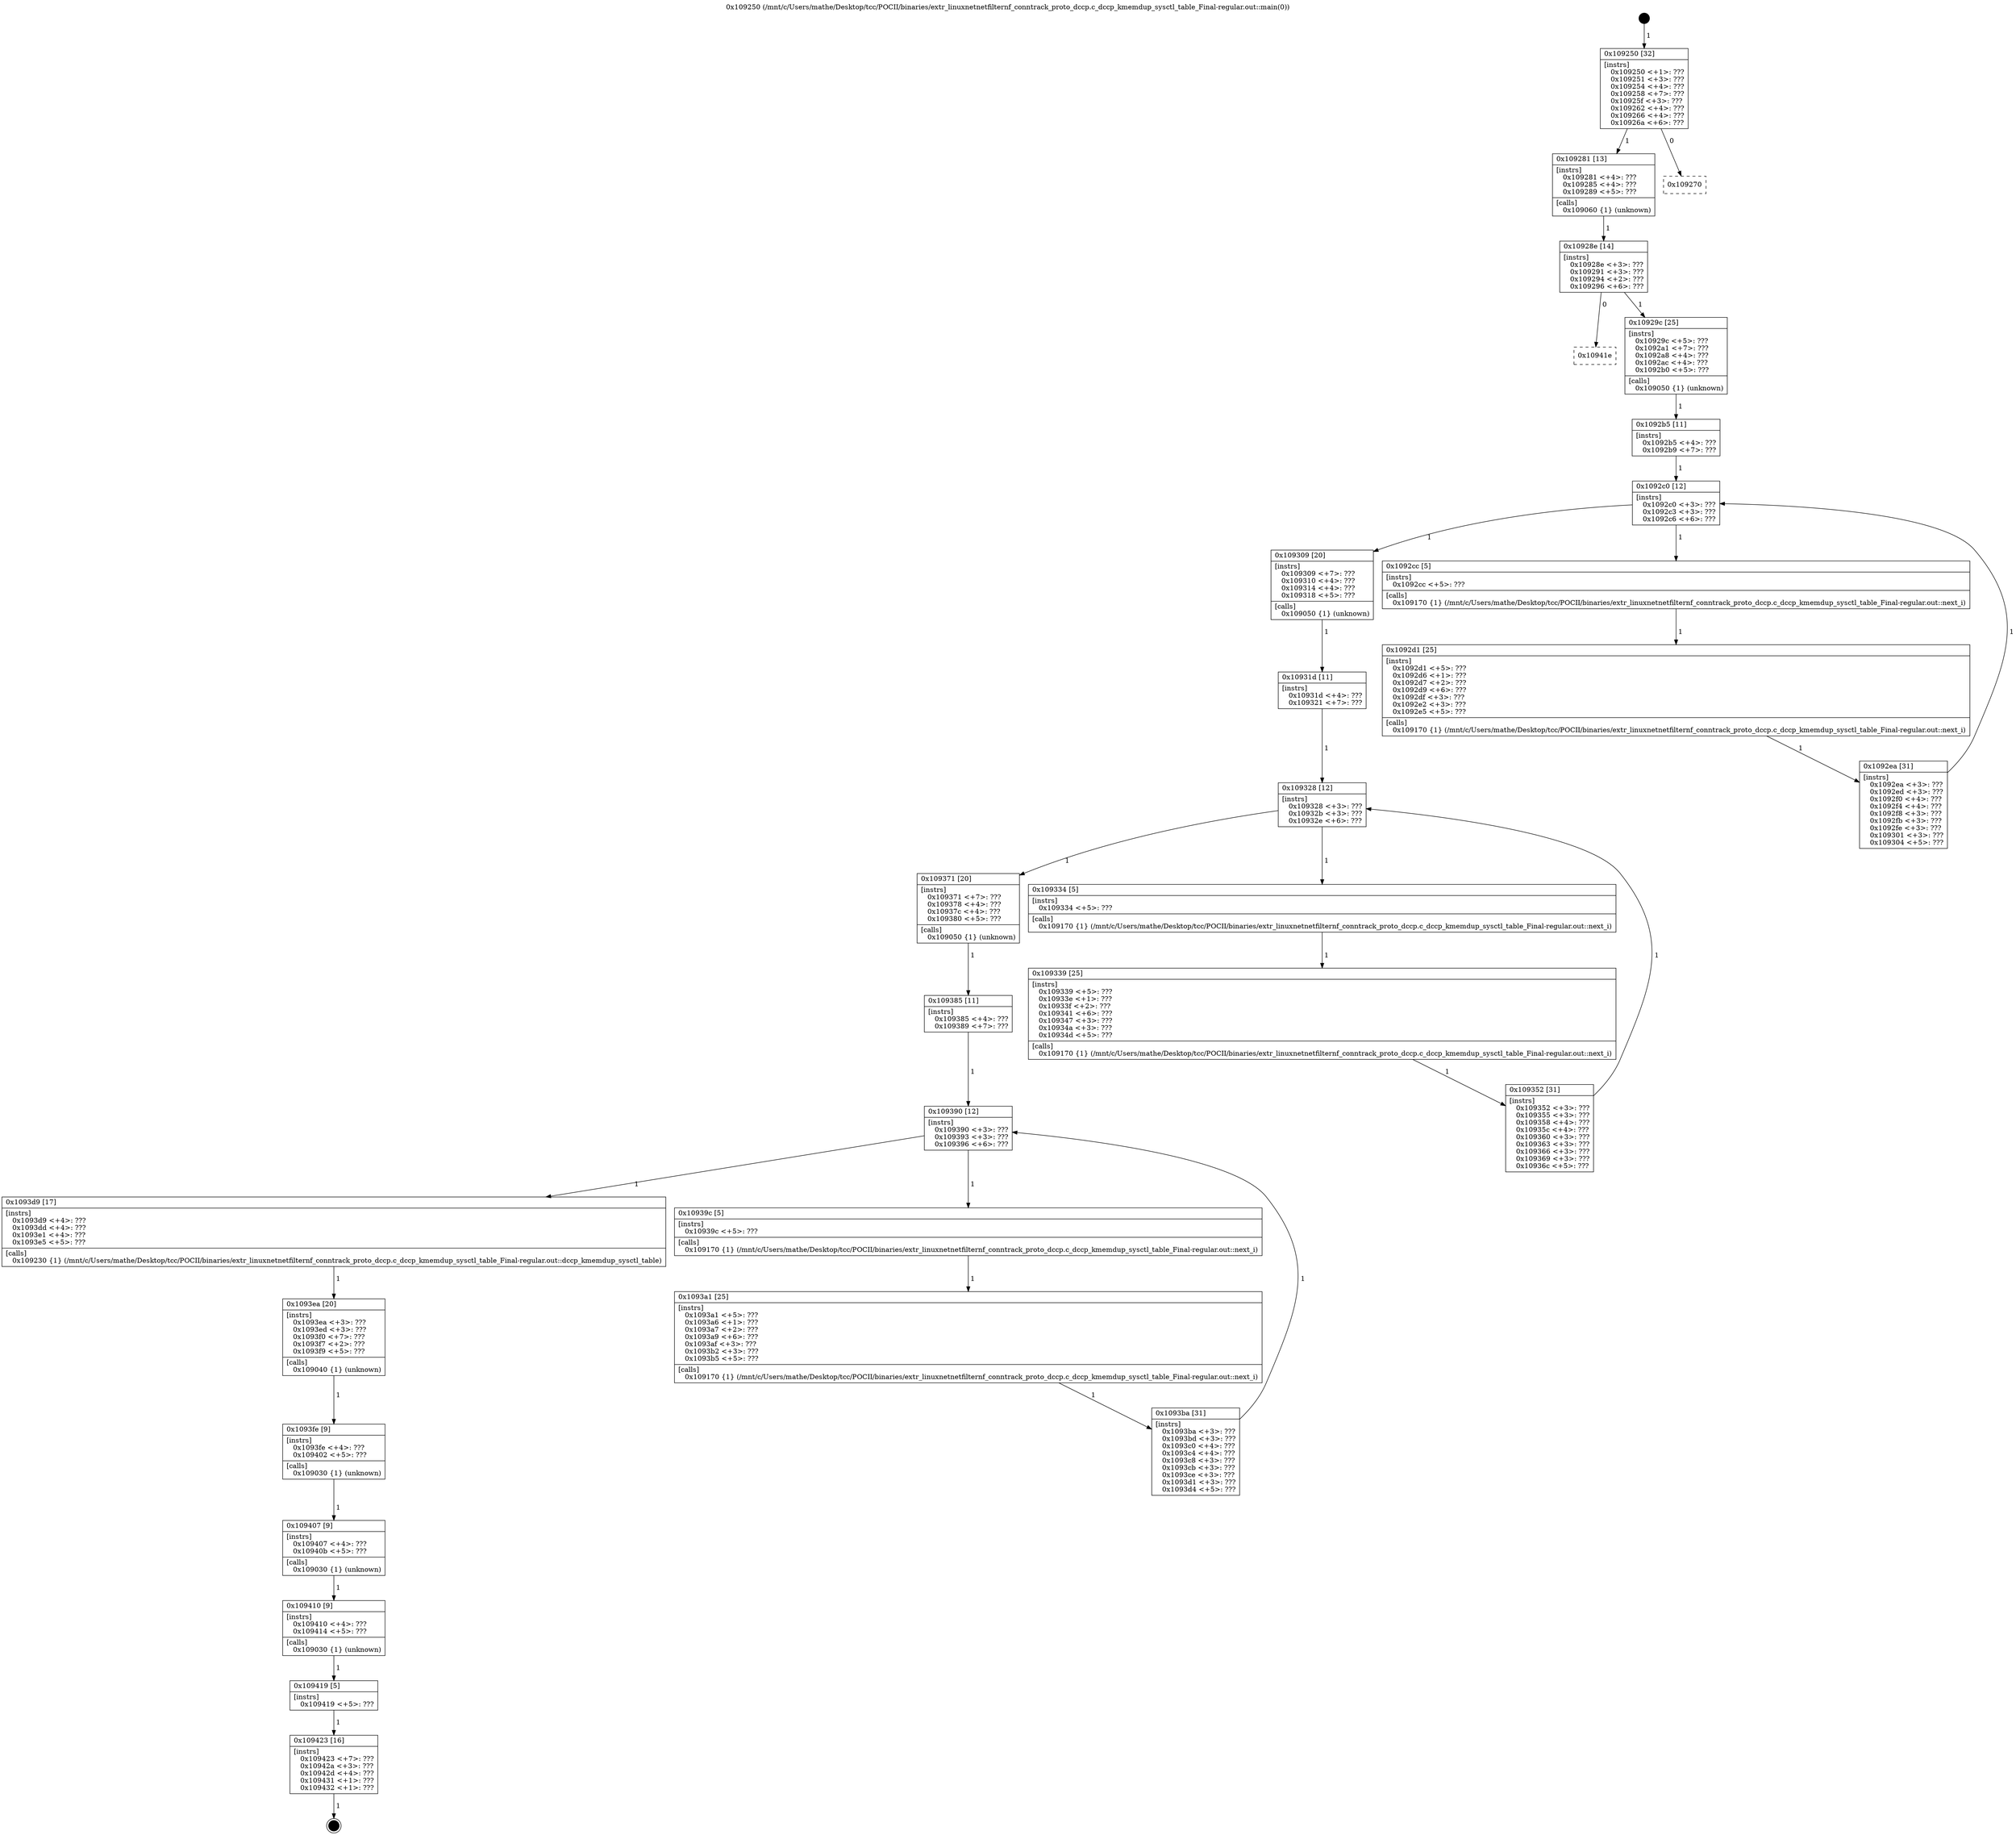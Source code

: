 digraph "0x109250" {
  label = "0x109250 (/mnt/c/Users/mathe/Desktop/tcc/POCII/binaries/extr_linuxnetnetfilternf_conntrack_proto_dccp.c_dccp_kmemdup_sysctl_table_Final-regular.out::main(0))"
  labelloc = "t"
  node[shape=record]

  Entry [label="",width=0.3,height=0.3,shape=circle,fillcolor=black,style=filled]
  "0x109250" [label="{
     0x109250 [32]\l
     | [instrs]\l
     &nbsp;&nbsp;0x109250 \<+1\>: ???\l
     &nbsp;&nbsp;0x109251 \<+3\>: ???\l
     &nbsp;&nbsp;0x109254 \<+4\>: ???\l
     &nbsp;&nbsp;0x109258 \<+7\>: ???\l
     &nbsp;&nbsp;0x10925f \<+3\>: ???\l
     &nbsp;&nbsp;0x109262 \<+4\>: ???\l
     &nbsp;&nbsp;0x109266 \<+4\>: ???\l
     &nbsp;&nbsp;0x10926a \<+6\>: ???\l
  }"]
  "0x109281" [label="{
     0x109281 [13]\l
     | [instrs]\l
     &nbsp;&nbsp;0x109281 \<+4\>: ???\l
     &nbsp;&nbsp;0x109285 \<+4\>: ???\l
     &nbsp;&nbsp;0x109289 \<+5\>: ???\l
     | [calls]\l
     &nbsp;&nbsp;0x109060 \{1\} (unknown)\l
  }"]
  "0x109270" [label="{
     0x109270\l
  }", style=dashed]
  "0x10928e" [label="{
     0x10928e [14]\l
     | [instrs]\l
     &nbsp;&nbsp;0x10928e \<+3\>: ???\l
     &nbsp;&nbsp;0x109291 \<+3\>: ???\l
     &nbsp;&nbsp;0x109294 \<+2\>: ???\l
     &nbsp;&nbsp;0x109296 \<+6\>: ???\l
  }"]
  "0x10941e" [label="{
     0x10941e\l
  }", style=dashed]
  "0x10929c" [label="{
     0x10929c [25]\l
     | [instrs]\l
     &nbsp;&nbsp;0x10929c \<+5\>: ???\l
     &nbsp;&nbsp;0x1092a1 \<+7\>: ???\l
     &nbsp;&nbsp;0x1092a8 \<+4\>: ???\l
     &nbsp;&nbsp;0x1092ac \<+4\>: ???\l
     &nbsp;&nbsp;0x1092b0 \<+5\>: ???\l
     | [calls]\l
     &nbsp;&nbsp;0x109050 \{1\} (unknown)\l
  }"]
  Exit [label="",width=0.3,height=0.3,shape=circle,fillcolor=black,style=filled,peripheries=2]
  "0x1092c0" [label="{
     0x1092c0 [12]\l
     | [instrs]\l
     &nbsp;&nbsp;0x1092c0 \<+3\>: ???\l
     &nbsp;&nbsp;0x1092c3 \<+3\>: ???\l
     &nbsp;&nbsp;0x1092c6 \<+6\>: ???\l
  }"]
  "0x109309" [label="{
     0x109309 [20]\l
     | [instrs]\l
     &nbsp;&nbsp;0x109309 \<+7\>: ???\l
     &nbsp;&nbsp;0x109310 \<+4\>: ???\l
     &nbsp;&nbsp;0x109314 \<+4\>: ???\l
     &nbsp;&nbsp;0x109318 \<+5\>: ???\l
     | [calls]\l
     &nbsp;&nbsp;0x109050 \{1\} (unknown)\l
  }"]
  "0x1092cc" [label="{
     0x1092cc [5]\l
     | [instrs]\l
     &nbsp;&nbsp;0x1092cc \<+5\>: ???\l
     | [calls]\l
     &nbsp;&nbsp;0x109170 \{1\} (/mnt/c/Users/mathe/Desktop/tcc/POCII/binaries/extr_linuxnetnetfilternf_conntrack_proto_dccp.c_dccp_kmemdup_sysctl_table_Final-regular.out::next_i)\l
  }"]
  "0x1092d1" [label="{
     0x1092d1 [25]\l
     | [instrs]\l
     &nbsp;&nbsp;0x1092d1 \<+5\>: ???\l
     &nbsp;&nbsp;0x1092d6 \<+1\>: ???\l
     &nbsp;&nbsp;0x1092d7 \<+2\>: ???\l
     &nbsp;&nbsp;0x1092d9 \<+6\>: ???\l
     &nbsp;&nbsp;0x1092df \<+3\>: ???\l
     &nbsp;&nbsp;0x1092e2 \<+3\>: ???\l
     &nbsp;&nbsp;0x1092e5 \<+5\>: ???\l
     | [calls]\l
     &nbsp;&nbsp;0x109170 \{1\} (/mnt/c/Users/mathe/Desktop/tcc/POCII/binaries/extr_linuxnetnetfilternf_conntrack_proto_dccp.c_dccp_kmemdup_sysctl_table_Final-regular.out::next_i)\l
  }"]
  "0x1092ea" [label="{
     0x1092ea [31]\l
     | [instrs]\l
     &nbsp;&nbsp;0x1092ea \<+3\>: ???\l
     &nbsp;&nbsp;0x1092ed \<+3\>: ???\l
     &nbsp;&nbsp;0x1092f0 \<+4\>: ???\l
     &nbsp;&nbsp;0x1092f4 \<+4\>: ???\l
     &nbsp;&nbsp;0x1092f8 \<+3\>: ???\l
     &nbsp;&nbsp;0x1092fb \<+3\>: ???\l
     &nbsp;&nbsp;0x1092fe \<+3\>: ???\l
     &nbsp;&nbsp;0x109301 \<+3\>: ???\l
     &nbsp;&nbsp;0x109304 \<+5\>: ???\l
  }"]
  "0x1092b5" [label="{
     0x1092b5 [11]\l
     | [instrs]\l
     &nbsp;&nbsp;0x1092b5 \<+4\>: ???\l
     &nbsp;&nbsp;0x1092b9 \<+7\>: ???\l
  }"]
  "0x109328" [label="{
     0x109328 [12]\l
     | [instrs]\l
     &nbsp;&nbsp;0x109328 \<+3\>: ???\l
     &nbsp;&nbsp;0x10932b \<+3\>: ???\l
     &nbsp;&nbsp;0x10932e \<+6\>: ???\l
  }"]
  "0x109371" [label="{
     0x109371 [20]\l
     | [instrs]\l
     &nbsp;&nbsp;0x109371 \<+7\>: ???\l
     &nbsp;&nbsp;0x109378 \<+4\>: ???\l
     &nbsp;&nbsp;0x10937c \<+4\>: ???\l
     &nbsp;&nbsp;0x109380 \<+5\>: ???\l
     | [calls]\l
     &nbsp;&nbsp;0x109050 \{1\} (unknown)\l
  }"]
  "0x109334" [label="{
     0x109334 [5]\l
     | [instrs]\l
     &nbsp;&nbsp;0x109334 \<+5\>: ???\l
     | [calls]\l
     &nbsp;&nbsp;0x109170 \{1\} (/mnt/c/Users/mathe/Desktop/tcc/POCII/binaries/extr_linuxnetnetfilternf_conntrack_proto_dccp.c_dccp_kmemdup_sysctl_table_Final-regular.out::next_i)\l
  }"]
  "0x109339" [label="{
     0x109339 [25]\l
     | [instrs]\l
     &nbsp;&nbsp;0x109339 \<+5\>: ???\l
     &nbsp;&nbsp;0x10933e \<+1\>: ???\l
     &nbsp;&nbsp;0x10933f \<+2\>: ???\l
     &nbsp;&nbsp;0x109341 \<+6\>: ???\l
     &nbsp;&nbsp;0x109347 \<+3\>: ???\l
     &nbsp;&nbsp;0x10934a \<+3\>: ???\l
     &nbsp;&nbsp;0x10934d \<+5\>: ???\l
     | [calls]\l
     &nbsp;&nbsp;0x109170 \{1\} (/mnt/c/Users/mathe/Desktop/tcc/POCII/binaries/extr_linuxnetnetfilternf_conntrack_proto_dccp.c_dccp_kmemdup_sysctl_table_Final-regular.out::next_i)\l
  }"]
  "0x109352" [label="{
     0x109352 [31]\l
     | [instrs]\l
     &nbsp;&nbsp;0x109352 \<+3\>: ???\l
     &nbsp;&nbsp;0x109355 \<+3\>: ???\l
     &nbsp;&nbsp;0x109358 \<+4\>: ???\l
     &nbsp;&nbsp;0x10935c \<+4\>: ???\l
     &nbsp;&nbsp;0x109360 \<+3\>: ???\l
     &nbsp;&nbsp;0x109363 \<+3\>: ???\l
     &nbsp;&nbsp;0x109366 \<+3\>: ???\l
     &nbsp;&nbsp;0x109369 \<+3\>: ???\l
     &nbsp;&nbsp;0x10936c \<+5\>: ???\l
  }"]
  "0x10931d" [label="{
     0x10931d [11]\l
     | [instrs]\l
     &nbsp;&nbsp;0x10931d \<+4\>: ???\l
     &nbsp;&nbsp;0x109321 \<+7\>: ???\l
  }"]
  "0x109390" [label="{
     0x109390 [12]\l
     | [instrs]\l
     &nbsp;&nbsp;0x109390 \<+3\>: ???\l
     &nbsp;&nbsp;0x109393 \<+3\>: ???\l
     &nbsp;&nbsp;0x109396 \<+6\>: ???\l
  }"]
  "0x1093d9" [label="{
     0x1093d9 [17]\l
     | [instrs]\l
     &nbsp;&nbsp;0x1093d9 \<+4\>: ???\l
     &nbsp;&nbsp;0x1093dd \<+4\>: ???\l
     &nbsp;&nbsp;0x1093e1 \<+4\>: ???\l
     &nbsp;&nbsp;0x1093e5 \<+5\>: ???\l
     | [calls]\l
     &nbsp;&nbsp;0x109230 \{1\} (/mnt/c/Users/mathe/Desktop/tcc/POCII/binaries/extr_linuxnetnetfilternf_conntrack_proto_dccp.c_dccp_kmemdup_sysctl_table_Final-regular.out::dccp_kmemdup_sysctl_table)\l
  }"]
  "0x10939c" [label="{
     0x10939c [5]\l
     | [instrs]\l
     &nbsp;&nbsp;0x10939c \<+5\>: ???\l
     | [calls]\l
     &nbsp;&nbsp;0x109170 \{1\} (/mnt/c/Users/mathe/Desktop/tcc/POCII/binaries/extr_linuxnetnetfilternf_conntrack_proto_dccp.c_dccp_kmemdup_sysctl_table_Final-regular.out::next_i)\l
  }"]
  "0x1093a1" [label="{
     0x1093a1 [25]\l
     | [instrs]\l
     &nbsp;&nbsp;0x1093a1 \<+5\>: ???\l
     &nbsp;&nbsp;0x1093a6 \<+1\>: ???\l
     &nbsp;&nbsp;0x1093a7 \<+2\>: ???\l
     &nbsp;&nbsp;0x1093a9 \<+6\>: ???\l
     &nbsp;&nbsp;0x1093af \<+3\>: ???\l
     &nbsp;&nbsp;0x1093b2 \<+3\>: ???\l
     &nbsp;&nbsp;0x1093b5 \<+5\>: ???\l
     | [calls]\l
     &nbsp;&nbsp;0x109170 \{1\} (/mnt/c/Users/mathe/Desktop/tcc/POCII/binaries/extr_linuxnetnetfilternf_conntrack_proto_dccp.c_dccp_kmemdup_sysctl_table_Final-regular.out::next_i)\l
  }"]
  "0x1093ba" [label="{
     0x1093ba [31]\l
     | [instrs]\l
     &nbsp;&nbsp;0x1093ba \<+3\>: ???\l
     &nbsp;&nbsp;0x1093bd \<+3\>: ???\l
     &nbsp;&nbsp;0x1093c0 \<+4\>: ???\l
     &nbsp;&nbsp;0x1093c4 \<+4\>: ???\l
     &nbsp;&nbsp;0x1093c8 \<+3\>: ???\l
     &nbsp;&nbsp;0x1093cb \<+3\>: ???\l
     &nbsp;&nbsp;0x1093ce \<+3\>: ???\l
     &nbsp;&nbsp;0x1093d1 \<+3\>: ???\l
     &nbsp;&nbsp;0x1093d4 \<+5\>: ???\l
  }"]
  "0x109385" [label="{
     0x109385 [11]\l
     | [instrs]\l
     &nbsp;&nbsp;0x109385 \<+4\>: ???\l
     &nbsp;&nbsp;0x109389 \<+7\>: ???\l
  }"]
  "0x1093ea" [label="{
     0x1093ea [20]\l
     | [instrs]\l
     &nbsp;&nbsp;0x1093ea \<+3\>: ???\l
     &nbsp;&nbsp;0x1093ed \<+3\>: ???\l
     &nbsp;&nbsp;0x1093f0 \<+7\>: ???\l
     &nbsp;&nbsp;0x1093f7 \<+2\>: ???\l
     &nbsp;&nbsp;0x1093f9 \<+5\>: ???\l
     | [calls]\l
     &nbsp;&nbsp;0x109040 \{1\} (unknown)\l
  }"]
  "0x1093fe" [label="{
     0x1093fe [9]\l
     | [instrs]\l
     &nbsp;&nbsp;0x1093fe \<+4\>: ???\l
     &nbsp;&nbsp;0x109402 \<+5\>: ???\l
     | [calls]\l
     &nbsp;&nbsp;0x109030 \{1\} (unknown)\l
  }"]
  "0x109407" [label="{
     0x109407 [9]\l
     | [instrs]\l
     &nbsp;&nbsp;0x109407 \<+4\>: ???\l
     &nbsp;&nbsp;0x10940b \<+5\>: ???\l
     | [calls]\l
     &nbsp;&nbsp;0x109030 \{1\} (unknown)\l
  }"]
  "0x109410" [label="{
     0x109410 [9]\l
     | [instrs]\l
     &nbsp;&nbsp;0x109410 \<+4\>: ???\l
     &nbsp;&nbsp;0x109414 \<+5\>: ???\l
     | [calls]\l
     &nbsp;&nbsp;0x109030 \{1\} (unknown)\l
  }"]
  "0x109419" [label="{
     0x109419 [5]\l
     | [instrs]\l
     &nbsp;&nbsp;0x109419 \<+5\>: ???\l
  }"]
  "0x109423" [label="{
     0x109423 [16]\l
     | [instrs]\l
     &nbsp;&nbsp;0x109423 \<+7\>: ???\l
     &nbsp;&nbsp;0x10942a \<+3\>: ???\l
     &nbsp;&nbsp;0x10942d \<+4\>: ???\l
     &nbsp;&nbsp;0x109431 \<+1\>: ???\l
     &nbsp;&nbsp;0x109432 \<+1\>: ???\l
  }"]
  Entry -> "0x109250" [label=" 1"]
  "0x109250" -> "0x109281" [label=" 1"]
  "0x109250" -> "0x109270" [label=" 0"]
  "0x109281" -> "0x10928e" [label=" 1"]
  "0x10928e" -> "0x10941e" [label=" 0"]
  "0x10928e" -> "0x10929c" [label=" 1"]
  "0x109423" -> Exit [label=" 1"]
  "0x10929c" -> "0x1092b5" [label=" 1"]
  "0x1092c0" -> "0x109309" [label=" 1"]
  "0x1092c0" -> "0x1092cc" [label=" 1"]
  "0x1092cc" -> "0x1092d1" [label=" 1"]
  "0x1092d1" -> "0x1092ea" [label=" 1"]
  "0x1092b5" -> "0x1092c0" [label=" 1"]
  "0x1092ea" -> "0x1092c0" [label=" 1"]
  "0x109309" -> "0x10931d" [label=" 1"]
  "0x109328" -> "0x109371" [label=" 1"]
  "0x109328" -> "0x109334" [label=" 1"]
  "0x109334" -> "0x109339" [label=" 1"]
  "0x109339" -> "0x109352" [label=" 1"]
  "0x10931d" -> "0x109328" [label=" 1"]
  "0x109352" -> "0x109328" [label=" 1"]
  "0x109371" -> "0x109385" [label=" 1"]
  "0x109390" -> "0x1093d9" [label=" 1"]
  "0x109390" -> "0x10939c" [label=" 1"]
  "0x10939c" -> "0x1093a1" [label=" 1"]
  "0x1093a1" -> "0x1093ba" [label=" 1"]
  "0x109385" -> "0x109390" [label=" 1"]
  "0x1093ba" -> "0x109390" [label=" 1"]
  "0x1093d9" -> "0x1093ea" [label=" 1"]
  "0x1093ea" -> "0x1093fe" [label=" 1"]
  "0x1093fe" -> "0x109407" [label=" 1"]
  "0x109407" -> "0x109410" [label=" 1"]
  "0x109410" -> "0x109419" [label=" 1"]
  "0x109419" -> "0x109423" [label=" 1"]
}
